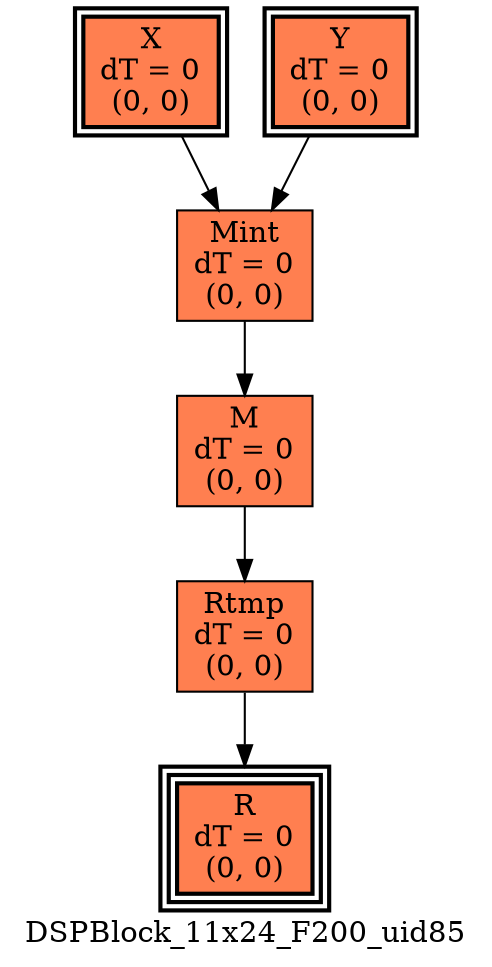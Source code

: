 digraph DSPBlock_11x24_F200_uid85
{
	//graph drawing options
	label=DSPBlock_11x24_F200_uid85;
	labelloc=bottom;
	labeljust=right;
	ratio=auto;
	nodesep=0.25;
	ranksep=0.5;

	//input/output signals of operator DSPBlock_11x24_F200_uid85
	X__DSPBlock_11x24_F200_uid85 [ label="X\ndT = 0\n(0, 0)", shape=box, color=black, style="bold, filled", fillcolor=coral, peripheries=2 ];
	Y__DSPBlock_11x24_F200_uid85 [ label="Y\ndT = 0\n(0, 0)", shape=box, color=black, style="bold, filled", fillcolor=coral, peripheries=2 ];
	R__DSPBlock_11x24_F200_uid85 [ label="R\ndT = 0\n(0, 0)", shape=box, color=black, style="bold, filled", fillcolor=coral, peripheries=3 ];
	{rank=same X__DSPBlock_11x24_F200_uid85, Y__DSPBlock_11x24_F200_uid85};
	{rank=same R__DSPBlock_11x24_F200_uid85};
	//internal signals of operator DSPBlock_11x24_F200_uid85
	Mint__DSPBlock_11x24_F200_uid85 [ label="Mint\ndT = 0\n(0, 0)", shape=box, color=black, style=filled, fillcolor=coral, peripheries=1 ];
	M__DSPBlock_11x24_F200_uid85 [ label="M\ndT = 0\n(0, 0)", shape=box, color=black, style=filled, fillcolor=coral, peripheries=1 ];
	Rtmp__DSPBlock_11x24_F200_uid85 [ label="Rtmp\ndT = 0\n(0, 0)", shape=box, color=black, style=filled, fillcolor=coral, peripheries=1 ];

	//subcomponents of operator DSPBlock_11x24_F200_uid85

	//input and internal signal connections of operator DSPBlock_11x24_F200_uid85
	X__DSPBlock_11x24_F200_uid85 -> Mint__DSPBlock_11x24_F200_uid85 [ arrowhead=normal, arrowsize=1.0, arrowtail=normal, color=black, dir=forward  ];
	Y__DSPBlock_11x24_F200_uid85 -> Mint__DSPBlock_11x24_F200_uid85 [ arrowhead=normal, arrowsize=1.0, arrowtail=normal, color=black, dir=forward  ];
	Mint__DSPBlock_11x24_F200_uid85 -> M__DSPBlock_11x24_F200_uid85 [ arrowhead=normal, arrowsize=1.0, arrowtail=normal, color=black, dir=forward  ];
	M__DSPBlock_11x24_F200_uid85 -> Rtmp__DSPBlock_11x24_F200_uid85 [ arrowhead=normal, arrowsize=1.0, arrowtail=normal, color=black, dir=forward  ];
	Rtmp__DSPBlock_11x24_F200_uid85 -> R__DSPBlock_11x24_F200_uid85 [ arrowhead=normal, arrowsize=1.0, arrowtail=normal, color=black, dir=forward  ];
}


